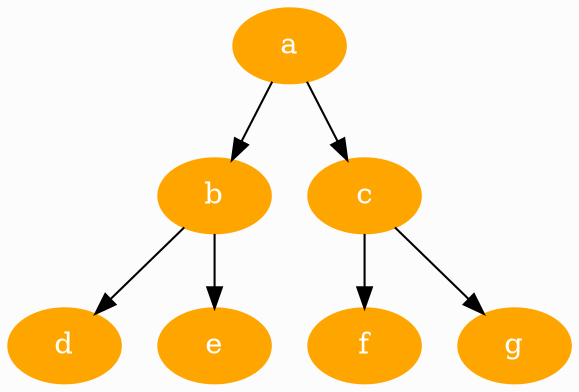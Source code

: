 digraph graphname{
                bgcolor=grey99;
                a[color=orange1, style=filled, fillcolor = orange1, fontcolor=white];
                b[color=orange1, style=filled, fillcolor = orange1, fontcolor=white];
                c[color=orange1, style=filled, fillcolor = orange1, fontcolor=white];
                d[color=orange1, style=filled, fillcolor = orange1, fontcolor=white];
                e[color=orange1, style=filled, fillcolor = orange1, fontcolor=white];
                f[color=orange1, style=filled, fillcolor = orange1, fontcolor=white];
                g[color=orange1, style=filled, fillcolor = orange1, fontcolor=white];
                a -> b;
                b -> e;
                b -> d;
                c -> f;
                c -> g;
                a -> c;
        }
